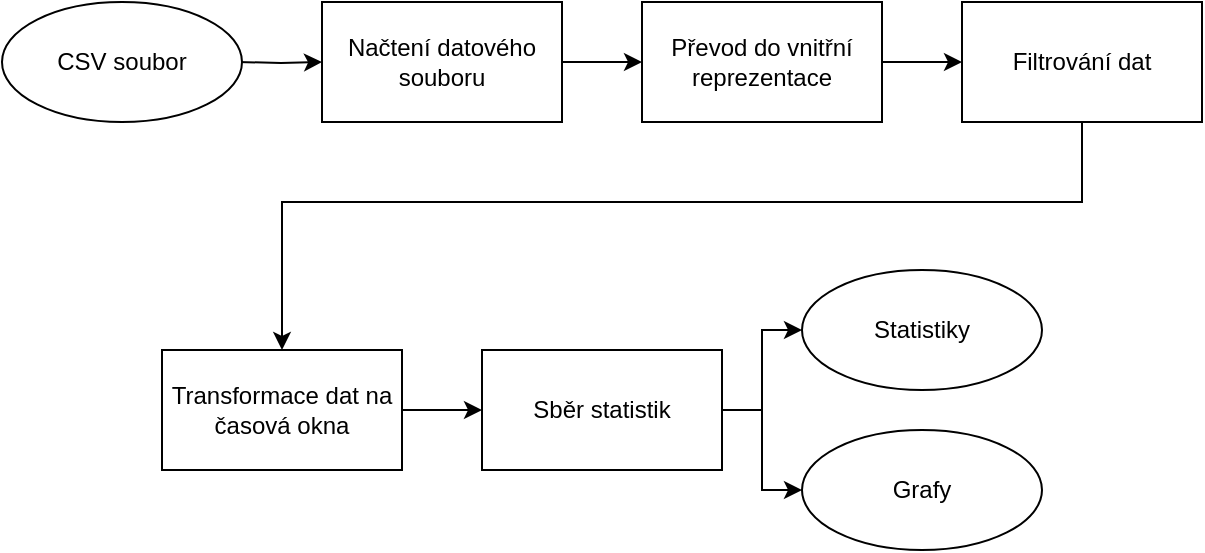 <mxfile version="17.5.0" type="device"><diagram id="80ylRKFB46YrkfIeqFyP" name="Page-1"><mxGraphModel dx="1003" dy="563" grid="1" gridSize="10" guides="1" tooltips="1" connect="1" arrows="1" fold="1" page="1" pageScale="1" pageWidth="1169" pageHeight="827" math="0" shadow="0"><root><mxCell id="0"/><mxCell id="1" parent="0"/><mxCell id="ik4PqE6Xp1bEReSpw5w0-17" style="edgeStyle=orthogonalEdgeStyle;rounded=0;orthogonalLoop=1;jettySize=auto;html=1;entryX=0;entryY=0.5;entryDx=0;entryDy=0;" edge="1" parent="1" target="ik4PqE6Xp1bEReSpw5w0-11"><mxGeometry relative="1" as="geometry"><mxPoint x="128" y="250" as="sourcePoint"/></mxGeometry></mxCell><mxCell id="ik4PqE6Xp1bEReSpw5w0-18" style="edgeStyle=orthogonalEdgeStyle;rounded=0;orthogonalLoop=1;jettySize=auto;html=1;entryX=0;entryY=0.5;entryDx=0;entryDy=0;" edge="1" parent="1" source="ik4PqE6Xp1bEReSpw5w0-11" target="ik4PqE6Xp1bEReSpw5w0-13"><mxGeometry relative="1" as="geometry"/></mxCell><mxCell id="ik4PqE6Xp1bEReSpw5w0-11" value="&lt;div&gt;Načtení datového souboru&lt;/div&gt;" style="rounded=0;whiteSpace=wrap;html=1;" vertex="1" parent="1"><mxGeometry x="170" y="220" width="120" height="60" as="geometry"/></mxCell><mxCell id="ik4PqE6Xp1bEReSpw5w0-30" style="edgeStyle=orthogonalEdgeStyle;rounded=0;orthogonalLoop=1;jettySize=auto;html=1;" edge="1" parent="1" source="ik4PqE6Xp1bEReSpw5w0-12" target="ik4PqE6Xp1bEReSpw5w0-14"><mxGeometry relative="1" as="geometry"><Array as="points"><mxPoint x="550" y="320"/><mxPoint x="150" y="320"/></Array></mxGeometry></mxCell><mxCell id="ik4PqE6Xp1bEReSpw5w0-12" value="Filtrování dat" style="rounded=0;whiteSpace=wrap;html=1;" vertex="1" parent="1"><mxGeometry x="490" y="220" width="120" height="60" as="geometry"/></mxCell><mxCell id="ik4PqE6Xp1bEReSpw5w0-19" style="edgeStyle=orthogonalEdgeStyle;rounded=0;orthogonalLoop=1;jettySize=auto;html=1;entryX=0;entryY=0.5;entryDx=0;entryDy=0;" edge="1" parent="1" source="ik4PqE6Xp1bEReSpw5w0-13" target="ik4PqE6Xp1bEReSpw5w0-12"><mxGeometry relative="1" as="geometry"/></mxCell><mxCell id="ik4PqE6Xp1bEReSpw5w0-13" value="Převod do vnitřní reprezentace" style="rounded=0;whiteSpace=wrap;html=1;" vertex="1" parent="1"><mxGeometry x="330" y="220" width="120" height="60" as="geometry"/></mxCell><mxCell id="ik4PqE6Xp1bEReSpw5w0-21" style="edgeStyle=orthogonalEdgeStyle;rounded=0;orthogonalLoop=1;jettySize=auto;html=1;entryX=0;entryY=0.5;entryDx=0;entryDy=0;" edge="1" parent="1" source="ik4PqE6Xp1bEReSpw5w0-14" target="ik4PqE6Xp1bEReSpw5w0-16"><mxGeometry relative="1" as="geometry"/></mxCell><mxCell id="ik4PqE6Xp1bEReSpw5w0-14" value="Transformace dat na časová okna" style="rounded=0;whiteSpace=wrap;html=1;" vertex="1" parent="1"><mxGeometry x="90" y="394" width="120" height="60" as="geometry"/></mxCell><mxCell id="ik4PqE6Xp1bEReSpw5w0-26" style="edgeStyle=orthogonalEdgeStyle;rounded=0;orthogonalLoop=1;jettySize=auto;html=1;entryX=0;entryY=0.5;entryDx=0;entryDy=0;" edge="1" parent="1" source="ik4PqE6Xp1bEReSpw5w0-16" target="ik4PqE6Xp1bEReSpw5w0-25"><mxGeometry relative="1" as="geometry"/></mxCell><mxCell id="ik4PqE6Xp1bEReSpw5w0-27" style="edgeStyle=orthogonalEdgeStyle;rounded=0;orthogonalLoop=1;jettySize=auto;html=1;entryX=0;entryY=0.5;entryDx=0;entryDy=0;" edge="1" parent="1" source="ik4PqE6Xp1bEReSpw5w0-16" target="ik4PqE6Xp1bEReSpw5w0-24"><mxGeometry relative="1" as="geometry"/></mxCell><mxCell id="ik4PqE6Xp1bEReSpw5w0-16" value="Sběr statistik" style="rounded=0;whiteSpace=wrap;html=1;" vertex="1" parent="1"><mxGeometry x="250" y="394" width="120" height="60" as="geometry"/></mxCell><mxCell id="ik4PqE6Xp1bEReSpw5w0-23" value="CSV soubor" style="ellipse;whiteSpace=wrap;html=1;" vertex="1" parent="1"><mxGeometry x="10" y="220" width="120" height="60" as="geometry"/></mxCell><mxCell id="ik4PqE6Xp1bEReSpw5w0-24" value="Grafy" style="ellipse;whiteSpace=wrap;html=1;" vertex="1" parent="1"><mxGeometry x="410" y="434" width="120" height="60" as="geometry"/></mxCell><mxCell id="ik4PqE6Xp1bEReSpw5w0-25" value="Statistiky" style="ellipse;whiteSpace=wrap;html=1;" vertex="1" parent="1"><mxGeometry x="410" y="354" width="120" height="60" as="geometry"/></mxCell></root></mxGraphModel></diagram></mxfile>